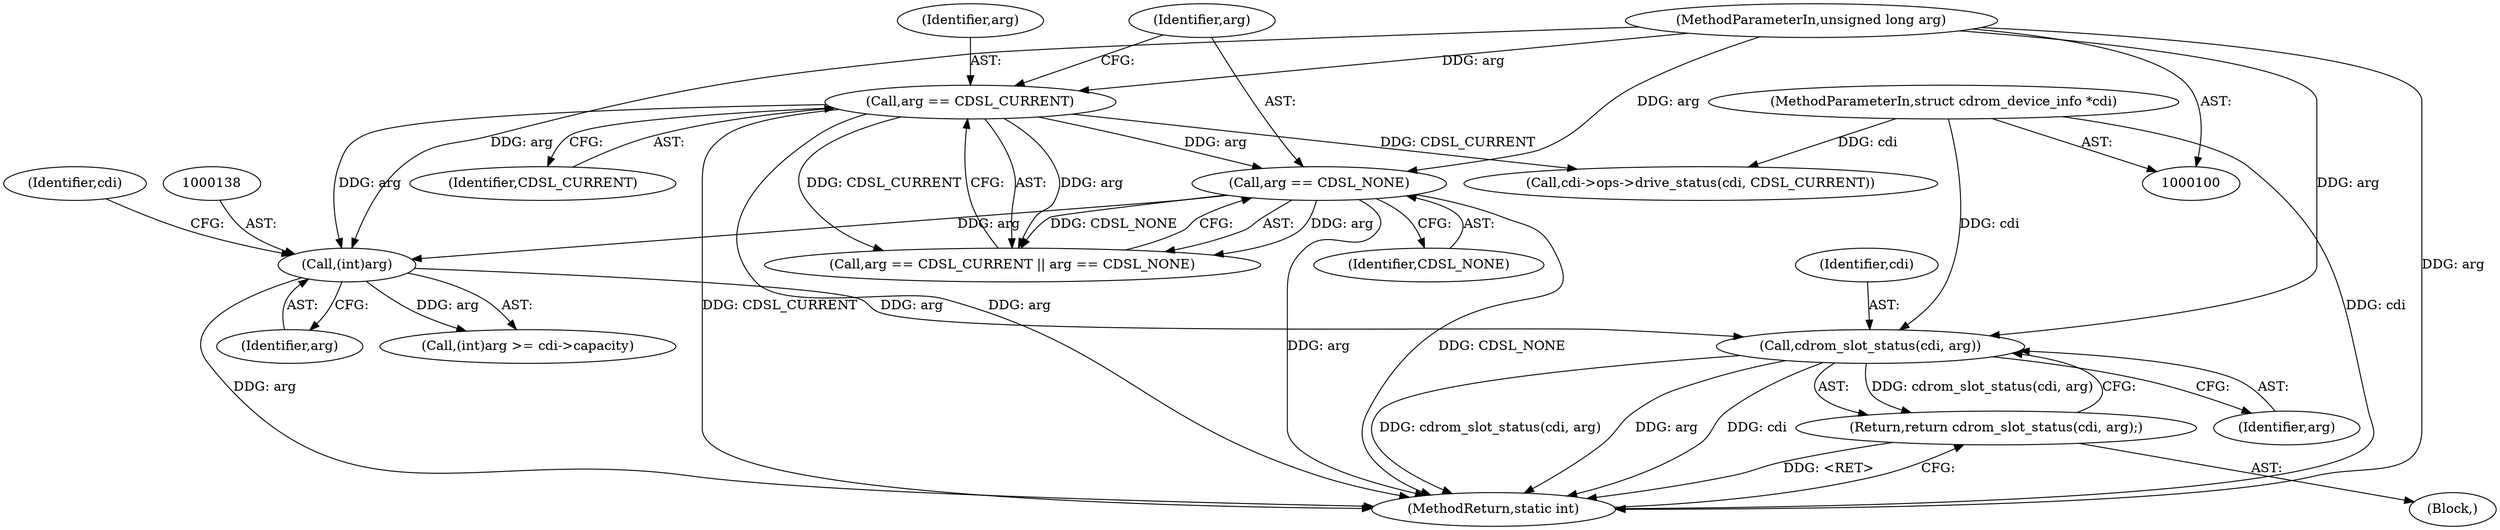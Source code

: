 digraph "0_linux_8f3fafc9c2f0ece10832c25f7ffcb07c97a32ad4@pointer" {
"1000147" [label="(Call,cdrom_slot_status(cdi, arg))"];
"1000101" [label="(MethodParameterIn,struct cdrom_device_info *cdi)"];
"1000137" [label="(Call,(int)arg)"];
"1000125" [label="(Call,arg == CDSL_CURRENT)"];
"1000102" [label="(MethodParameterIn,unsigned long arg)"];
"1000128" [label="(Call,arg == CDSL_NONE)"];
"1000146" [label="(Return,return cdrom_slot_status(cdi, arg);)"];
"1000124" [label="(Call,arg == CDSL_CURRENT || arg == CDSL_NONE)"];
"1000137" [label="(Call,(int)arg)"];
"1000128" [label="(Call,arg == CDSL_NONE)"];
"1000150" [label="(MethodReturn,static int)"];
"1000141" [label="(Identifier,cdi)"];
"1000125" [label="(Call,arg == CDSL_CURRENT)"];
"1000129" [label="(Identifier,arg)"];
"1000127" [label="(Identifier,CDSL_CURRENT)"];
"1000126" [label="(Identifier,arg)"];
"1000130" [label="(Identifier,CDSL_NONE)"];
"1000103" [label="(Block,)"];
"1000146" [label="(Return,return cdrom_slot_status(cdi, arg);)"];
"1000101" [label="(MethodParameterIn,struct cdrom_device_info *cdi)"];
"1000139" [label="(Identifier,arg)"];
"1000148" [label="(Identifier,cdi)"];
"1000149" [label="(Identifier,arg)"];
"1000102" [label="(MethodParameterIn,unsigned long arg)"];
"1000132" [label="(Call,cdi->ops->drive_status(cdi, CDSL_CURRENT))"];
"1000147" [label="(Call,cdrom_slot_status(cdi, arg))"];
"1000136" [label="(Call,(int)arg >= cdi->capacity)"];
"1000147" -> "1000146"  [label="AST: "];
"1000147" -> "1000149"  [label="CFG: "];
"1000148" -> "1000147"  [label="AST: "];
"1000149" -> "1000147"  [label="AST: "];
"1000146" -> "1000147"  [label="CFG: "];
"1000147" -> "1000150"  [label="DDG: cdrom_slot_status(cdi, arg)"];
"1000147" -> "1000150"  [label="DDG: arg"];
"1000147" -> "1000150"  [label="DDG: cdi"];
"1000147" -> "1000146"  [label="DDG: cdrom_slot_status(cdi, arg)"];
"1000101" -> "1000147"  [label="DDG: cdi"];
"1000137" -> "1000147"  [label="DDG: arg"];
"1000102" -> "1000147"  [label="DDG: arg"];
"1000101" -> "1000100"  [label="AST: "];
"1000101" -> "1000150"  [label="DDG: cdi"];
"1000101" -> "1000132"  [label="DDG: cdi"];
"1000137" -> "1000136"  [label="AST: "];
"1000137" -> "1000139"  [label="CFG: "];
"1000138" -> "1000137"  [label="AST: "];
"1000139" -> "1000137"  [label="AST: "];
"1000141" -> "1000137"  [label="CFG: "];
"1000137" -> "1000150"  [label="DDG: arg"];
"1000137" -> "1000136"  [label="DDG: arg"];
"1000125" -> "1000137"  [label="DDG: arg"];
"1000128" -> "1000137"  [label="DDG: arg"];
"1000102" -> "1000137"  [label="DDG: arg"];
"1000125" -> "1000124"  [label="AST: "];
"1000125" -> "1000127"  [label="CFG: "];
"1000126" -> "1000125"  [label="AST: "];
"1000127" -> "1000125"  [label="AST: "];
"1000129" -> "1000125"  [label="CFG: "];
"1000124" -> "1000125"  [label="CFG: "];
"1000125" -> "1000150"  [label="DDG: CDSL_CURRENT"];
"1000125" -> "1000150"  [label="DDG: arg"];
"1000125" -> "1000124"  [label="DDG: arg"];
"1000125" -> "1000124"  [label="DDG: CDSL_CURRENT"];
"1000102" -> "1000125"  [label="DDG: arg"];
"1000125" -> "1000128"  [label="DDG: arg"];
"1000125" -> "1000132"  [label="DDG: CDSL_CURRENT"];
"1000102" -> "1000100"  [label="AST: "];
"1000102" -> "1000150"  [label="DDG: arg"];
"1000102" -> "1000128"  [label="DDG: arg"];
"1000128" -> "1000124"  [label="AST: "];
"1000128" -> "1000130"  [label="CFG: "];
"1000129" -> "1000128"  [label="AST: "];
"1000130" -> "1000128"  [label="AST: "];
"1000124" -> "1000128"  [label="CFG: "];
"1000128" -> "1000150"  [label="DDG: CDSL_NONE"];
"1000128" -> "1000150"  [label="DDG: arg"];
"1000128" -> "1000124"  [label="DDG: arg"];
"1000128" -> "1000124"  [label="DDG: CDSL_NONE"];
"1000146" -> "1000103"  [label="AST: "];
"1000150" -> "1000146"  [label="CFG: "];
"1000146" -> "1000150"  [label="DDG: <RET>"];
}
